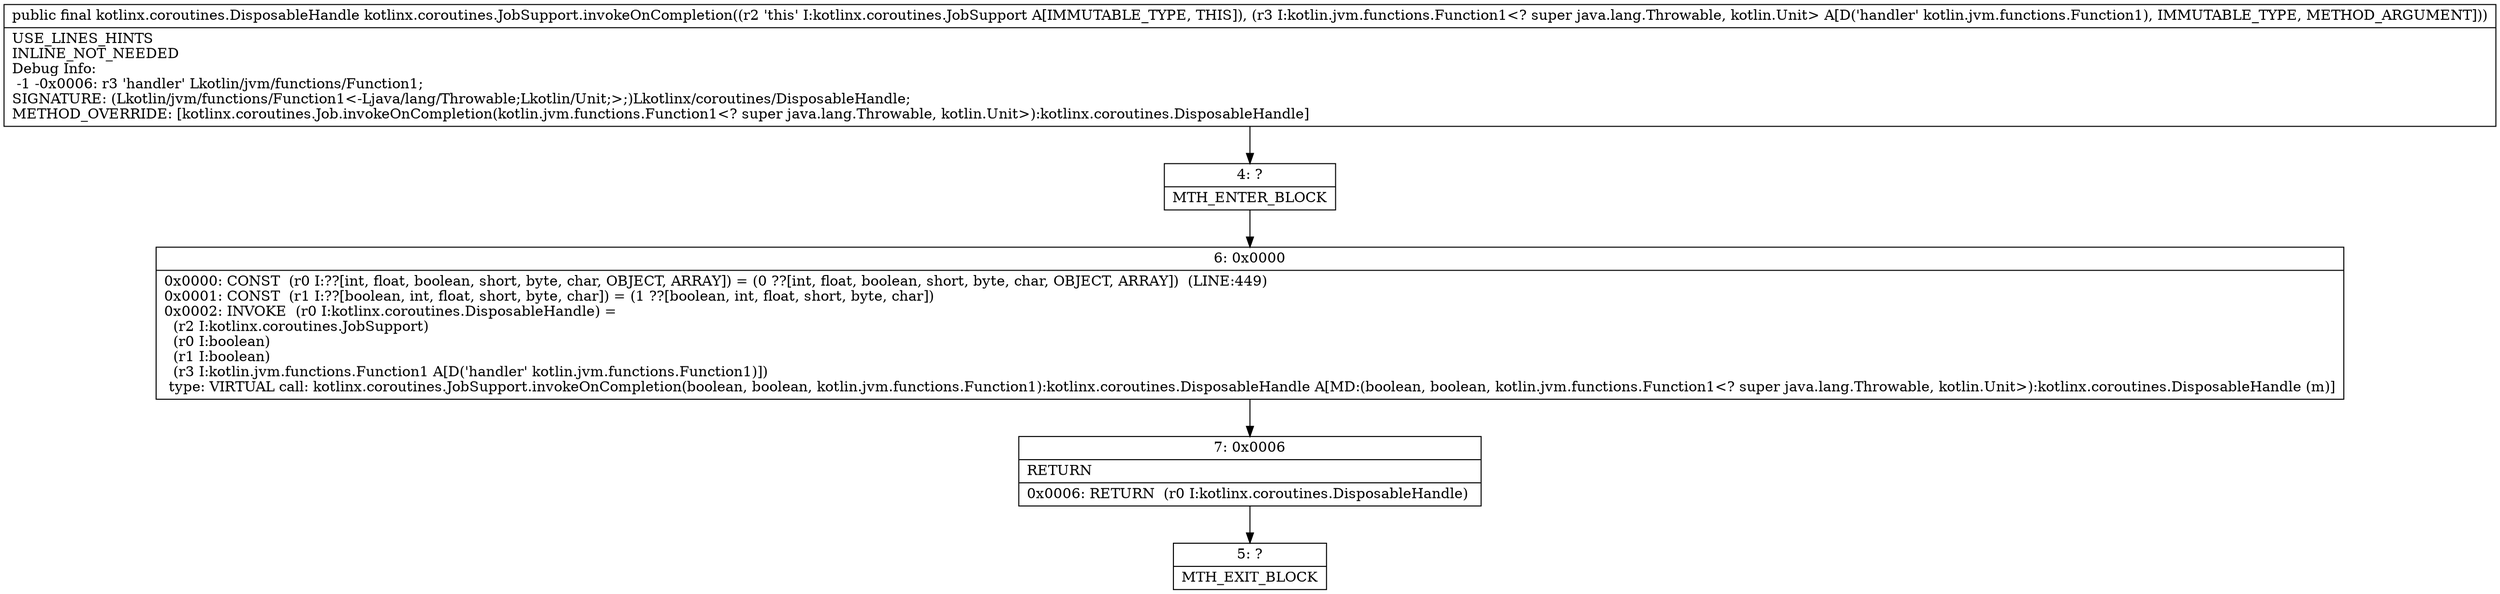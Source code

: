 digraph "CFG forkotlinx.coroutines.JobSupport.invokeOnCompletion(Lkotlin\/jvm\/functions\/Function1;)Lkotlinx\/coroutines\/DisposableHandle;" {
Node_4 [shape=record,label="{4\:\ ?|MTH_ENTER_BLOCK\l}"];
Node_6 [shape=record,label="{6\:\ 0x0000|0x0000: CONST  (r0 I:??[int, float, boolean, short, byte, char, OBJECT, ARRAY]) = (0 ??[int, float, boolean, short, byte, char, OBJECT, ARRAY])  (LINE:449)\l0x0001: CONST  (r1 I:??[boolean, int, float, short, byte, char]) = (1 ??[boolean, int, float, short, byte, char]) \l0x0002: INVOKE  (r0 I:kotlinx.coroutines.DisposableHandle) = \l  (r2 I:kotlinx.coroutines.JobSupport)\l  (r0 I:boolean)\l  (r1 I:boolean)\l  (r3 I:kotlin.jvm.functions.Function1 A[D('handler' kotlin.jvm.functions.Function1)])\l type: VIRTUAL call: kotlinx.coroutines.JobSupport.invokeOnCompletion(boolean, boolean, kotlin.jvm.functions.Function1):kotlinx.coroutines.DisposableHandle A[MD:(boolean, boolean, kotlin.jvm.functions.Function1\<? super java.lang.Throwable, kotlin.Unit\>):kotlinx.coroutines.DisposableHandle (m)]\l}"];
Node_7 [shape=record,label="{7\:\ 0x0006|RETURN\l|0x0006: RETURN  (r0 I:kotlinx.coroutines.DisposableHandle) \l}"];
Node_5 [shape=record,label="{5\:\ ?|MTH_EXIT_BLOCK\l}"];
MethodNode[shape=record,label="{public final kotlinx.coroutines.DisposableHandle kotlinx.coroutines.JobSupport.invokeOnCompletion((r2 'this' I:kotlinx.coroutines.JobSupport A[IMMUTABLE_TYPE, THIS]), (r3 I:kotlin.jvm.functions.Function1\<? super java.lang.Throwable, kotlin.Unit\> A[D('handler' kotlin.jvm.functions.Function1), IMMUTABLE_TYPE, METHOD_ARGUMENT]))  | USE_LINES_HINTS\lINLINE_NOT_NEEDED\lDebug Info:\l  \-1 \-0x0006: r3 'handler' Lkotlin\/jvm\/functions\/Function1;\lSIGNATURE: (Lkotlin\/jvm\/functions\/Function1\<\-Ljava\/lang\/Throwable;Lkotlin\/Unit;\>;)Lkotlinx\/coroutines\/DisposableHandle;\lMETHOD_OVERRIDE: [kotlinx.coroutines.Job.invokeOnCompletion(kotlin.jvm.functions.Function1\<? super java.lang.Throwable, kotlin.Unit\>):kotlinx.coroutines.DisposableHandle]\l}"];
MethodNode -> Node_4;Node_4 -> Node_6;
Node_6 -> Node_7;
Node_7 -> Node_5;
}

